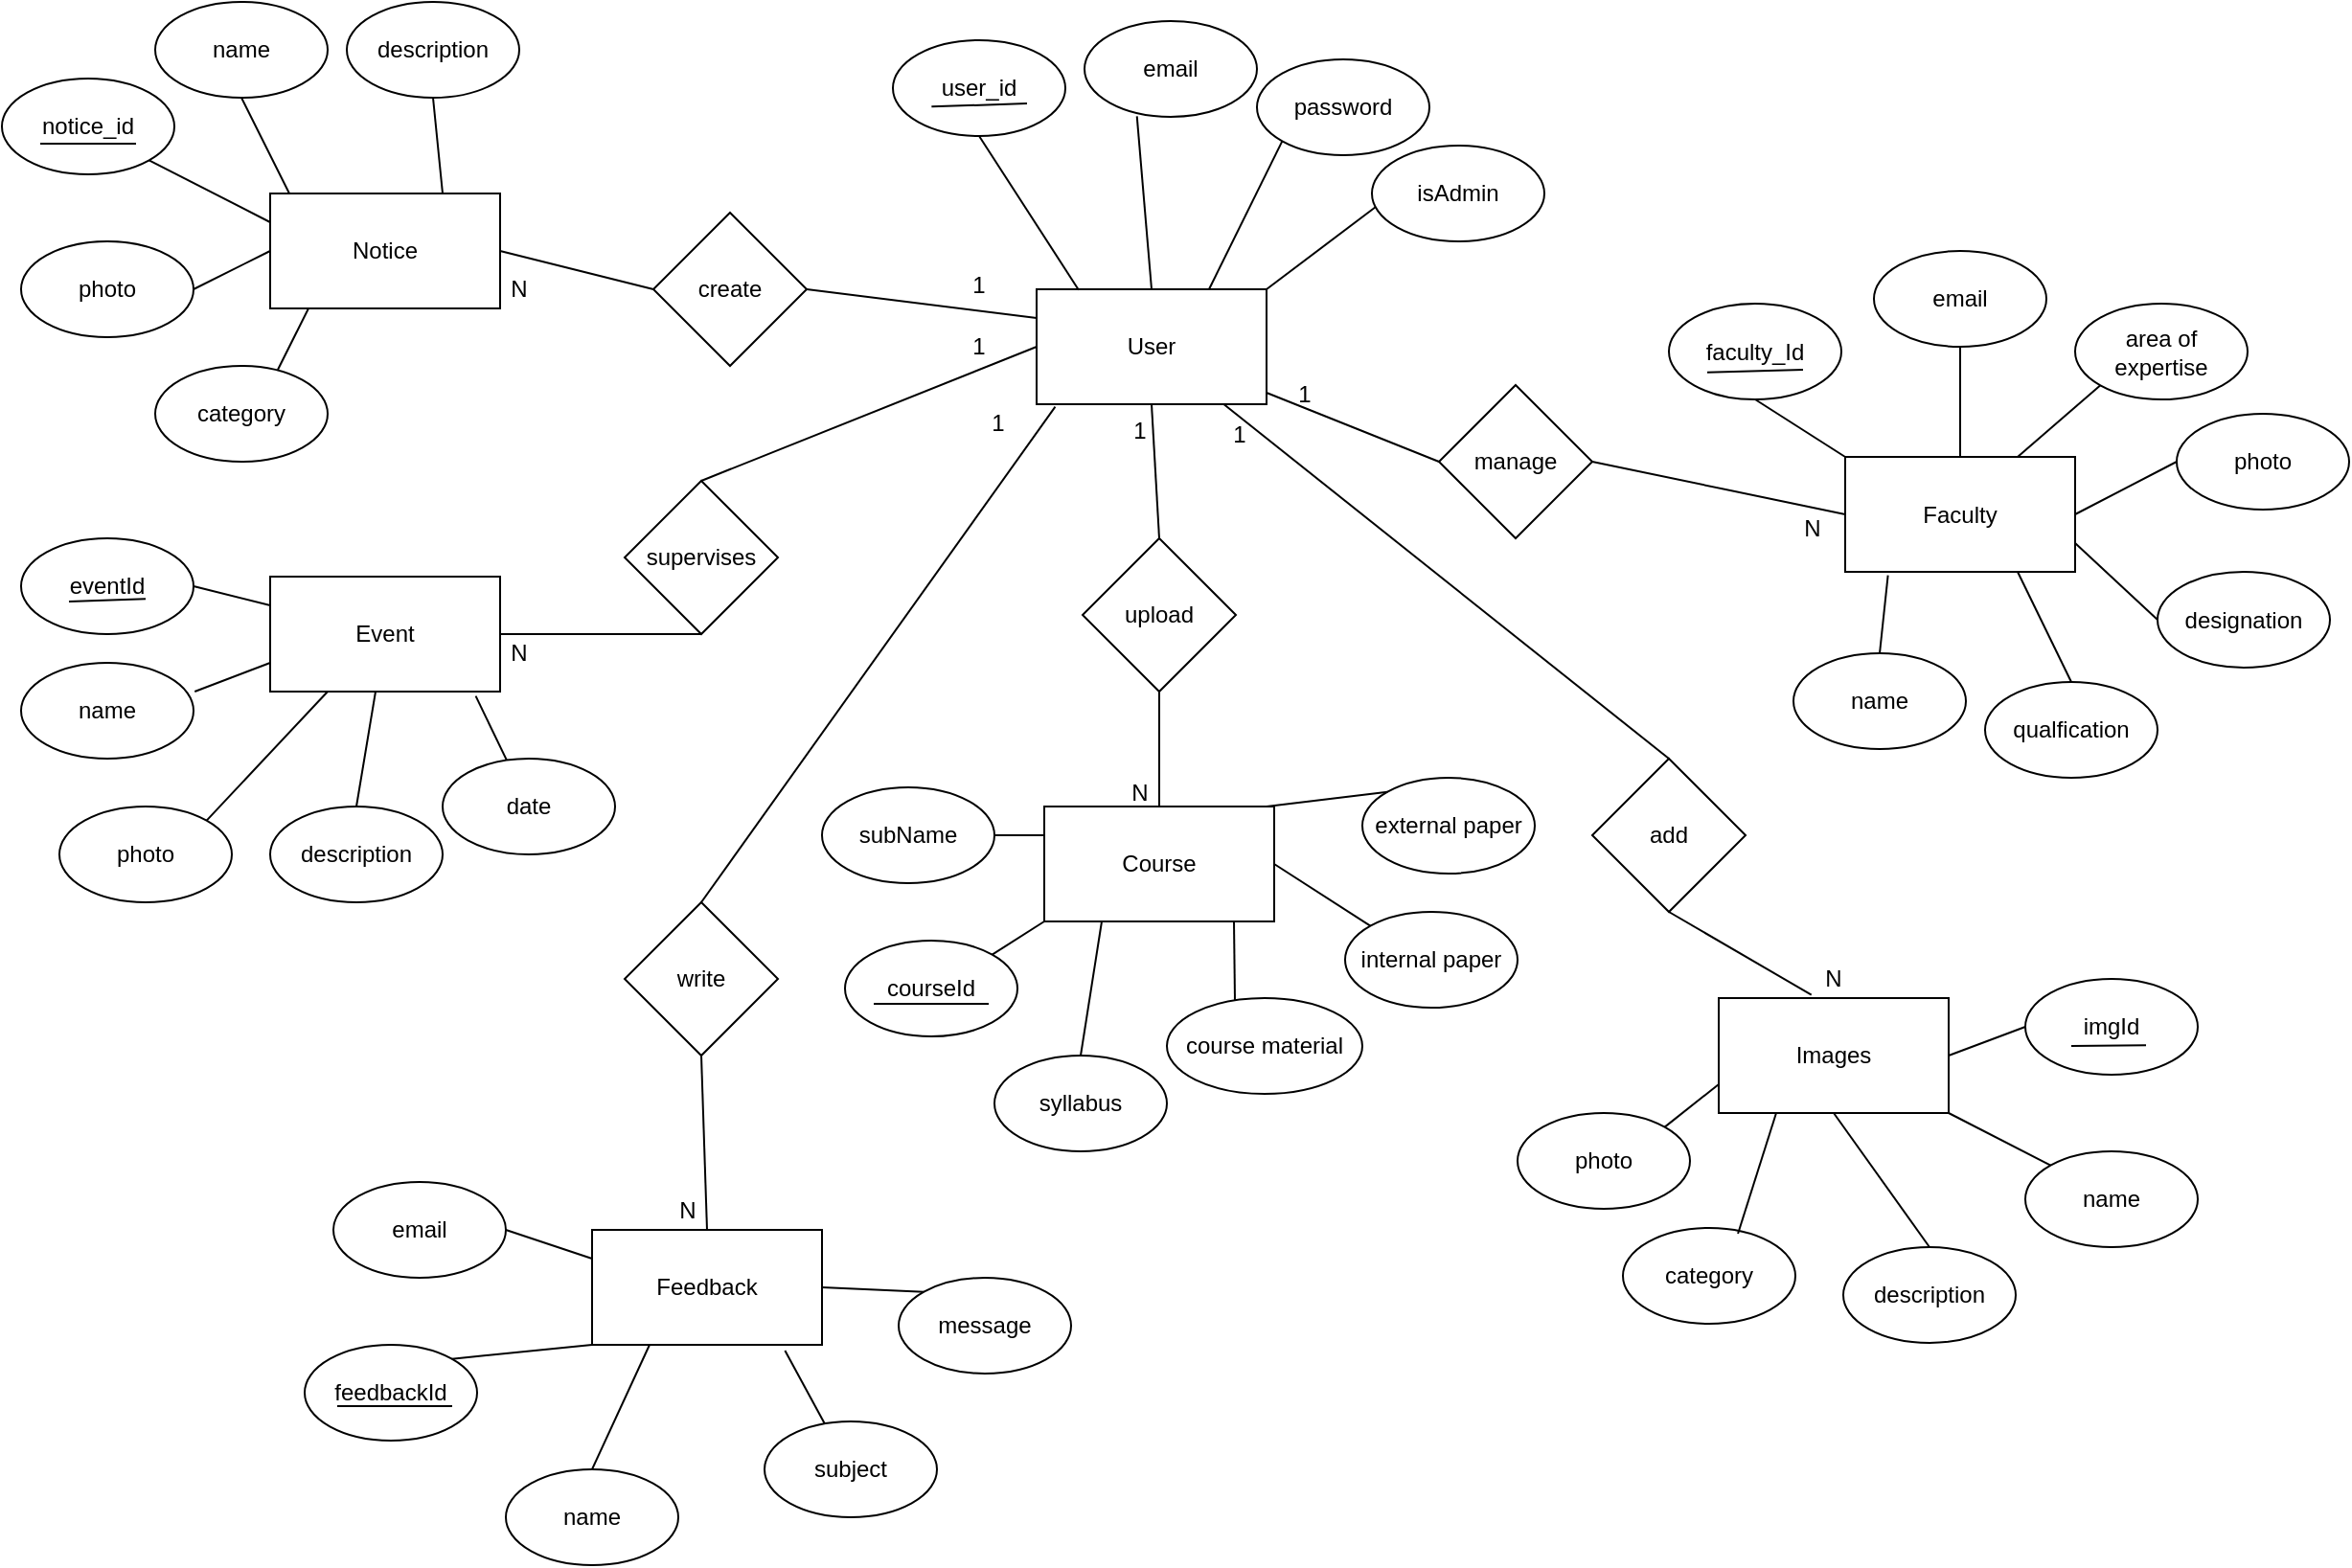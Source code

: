 <mxfile version="24.4.2" type="device">
  <diagram name="Page-1" id="NVXa1v9dK1wyVTaZ7lZI">
    <mxGraphModel dx="1707" dy="1637" grid="1" gridSize="10" guides="1" tooltips="1" connect="1" arrows="1" fold="1" page="1" pageScale="1" pageWidth="827" pageHeight="1169" math="0" shadow="0">
      <root>
        <mxCell id="0" />
        <mxCell id="1" parent="0" />
        <mxCell id="ihEZwxISW9oKeQl_ndre-1" value="Faculty" style="rounded=0;whiteSpace=wrap;html=1;" parent="1" vertex="1">
          <mxGeometry x="732" y="167.5" width="120" height="60" as="geometry" />
        </mxCell>
        <mxCell id="ihEZwxISW9oKeQl_ndre-2" value="manage" style="rhombus;whiteSpace=wrap;html=1;" parent="1" vertex="1">
          <mxGeometry x="520" y="130" width="80" height="80" as="geometry" />
        </mxCell>
        <mxCell id="ihEZwxISW9oKeQl_ndre-3" value="" style="endArrow=none;html=1;rounded=0;exitX=0;exitY=0.5;exitDx=0;exitDy=0;entryX=1;entryY=0.5;entryDx=0;entryDy=0;" parent="1" source="ihEZwxISW9oKeQl_ndre-1" target="ihEZwxISW9oKeQl_ndre-2" edge="1">
          <mxGeometry width="50" height="50" relative="1" as="geometry">
            <mxPoint x="690" y="210" as="sourcePoint" />
            <mxPoint x="480" y="210" as="targetPoint" />
          </mxGeometry>
        </mxCell>
        <mxCell id="ihEZwxISW9oKeQl_ndre-4" value="User" style="rounded=0;whiteSpace=wrap;html=1;" parent="1" vertex="1">
          <mxGeometry x="310" y="80" width="120" height="60" as="geometry" />
        </mxCell>
        <mxCell id="ihEZwxISW9oKeQl_ndre-7" value="" style="endArrow=none;html=1;rounded=0;entryX=0;entryY=0.5;entryDx=0;entryDy=0;" parent="1" source="ihEZwxISW9oKeQl_ndre-4" target="ihEZwxISW9oKeQl_ndre-2" edge="1">
          <mxGeometry width="50" height="50" relative="1" as="geometry">
            <mxPoint x="430" y="260" as="sourcePoint" />
            <mxPoint x="480" y="210" as="targetPoint" />
          </mxGeometry>
        </mxCell>
        <mxCell id="ihEZwxISW9oKeQl_ndre-16" value="Event" style="rounded=0;whiteSpace=wrap;html=1;" parent="1" vertex="1">
          <mxGeometry x="-90" y="230" width="120" height="60" as="geometry" />
        </mxCell>
        <mxCell id="ihEZwxISW9oKeQl_ndre-17" value="supervises" style="rhombus;whiteSpace=wrap;html=1;" parent="1" vertex="1">
          <mxGeometry x="95" y="180" width="80" height="80" as="geometry" />
        </mxCell>
        <mxCell id="ihEZwxISW9oKeQl_ndre-18" value="Feedback" style="rounded=0;whiteSpace=wrap;html=1;" parent="1" vertex="1">
          <mxGeometry x="78" y="571" width="120" height="60" as="geometry" />
        </mxCell>
        <mxCell id="ihEZwxISW9oKeQl_ndre-19" value="write" style="rhombus;whiteSpace=wrap;html=1;" parent="1" vertex="1">
          <mxGeometry x="95" y="400" width="80" height="80" as="geometry" />
        </mxCell>
        <mxCell id="ihEZwxISW9oKeQl_ndre-20" value="" style="endArrow=none;html=1;rounded=0;entryX=0;entryY=0.5;entryDx=0;entryDy=0;exitX=0.5;exitY=0;exitDx=0;exitDy=0;" parent="1" source="ihEZwxISW9oKeQl_ndre-17" target="ihEZwxISW9oKeQl_ndre-4" edge="1">
          <mxGeometry width="50" height="50" relative="1" as="geometry">
            <mxPoint x="350" y="420" as="sourcePoint" />
            <mxPoint x="400" y="370" as="targetPoint" />
          </mxGeometry>
        </mxCell>
        <mxCell id="ihEZwxISW9oKeQl_ndre-21" value="" style="endArrow=none;html=1;rounded=0;entryX=0.5;entryY=1;entryDx=0;entryDy=0;" parent="1" source="ihEZwxISW9oKeQl_ndre-16" target="ihEZwxISW9oKeQl_ndre-17" edge="1">
          <mxGeometry width="50" height="50" relative="1" as="geometry">
            <mxPoint x="350" y="420" as="sourcePoint" />
            <mxPoint x="100" y="230" as="targetPoint" />
          </mxGeometry>
        </mxCell>
        <mxCell id="ihEZwxISW9oKeQl_ndre-22" value="" style="endArrow=none;html=1;rounded=0;entryX=0.081;entryY=1.022;entryDx=0;entryDy=0;entryPerimeter=0;exitX=0.5;exitY=0;exitDx=0;exitDy=0;" parent="1" source="ihEZwxISW9oKeQl_ndre-19" target="ihEZwxISW9oKeQl_ndre-4" edge="1">
          <mxGeometry width="50" height="50" relative="1" as="geometry">
            <mxPoint x="200" y="420" as="sourcePoint" />
            <mxPoint x="400" y="370" as="targetPoint" />
          </mxGeometry>
        </mxCell>
        <mxCell id="ihEZwxISW9oKeQl_ndre-23" value="" style="endArrow=none;html=1;rounded=0;entryX=0.5;entryY=1;entryDx=0;entryDy=0;exitX=0.5;exitY=0;exitDx=0;exitDy=0;entryPerimeter=0;" parent="1" source="ihEZwxISW9oKeQl_ndre-18" target="ihEZwxISW9oKeQl_ndre-19" edge="1">
          <mxGeometry width="50" height="50" relative="1" as="geometry">
            <mxPoint x="298" y="506" as="sourcePoint" />
            <mxPoint x="348" y="456" as="targetPoint" />
          </mxGeometry>
        </mxCell>
        <mxCell id="ihEZwxISW9oKeQl_ndre-27" value="Images" style="rounded=0;whiteSpace=wrap;html=1;" parent="1" vertex="1">
          <mxGeometry x="666" y="450" width="120" height="60" as="geometry" />
        </mxCell>
        <mxCell id="ihEZwxISW9oKeQl_ndre-28" value="add" style="rhombus;whiteSpace=wrap;html=1;" parent="1" vertex="1">
          <mxGeometry x="600" y="325" width="80" height="80" as="geometry" />
        </mxCell>
        <mxCell id="ihEZwxISW9oKeQl_ndre-29" value="" style="endArrow=none;html=1;rounded=0;entryX=0.5;entryY=0;entryDx=0;entryDy=0;" parent="1" source="ihEZwxISW9oKeQl_ndre-4" target="ihEZwxISW9oKeQl_ndre-28" edge="1">
          <mxGeometry width="50" height="50" relative="1" as="geometry">
            <mxPoint x="350" y="280" as="sourcePoint" />
            <mxPoint x="460" y="240" as="targetPoint" />
          </mxGeometry>
        </mxCell>
        <mxCell id="ihEZwxISW9oKeQl_ndre-30" value="" style="endArrow=none;html=1;rounded=0;entryX=0.5;entryY=1;entryDx=0;entryDy=0;exitX=0.403;exitY=-0.028;exitDx=0;exitDy=0;exitPerimeter=0;" parent="1" source="ihEZwxISW9oKeQl_ndre-27" target="ihEZwxISW9oKeQl_ndre-28" edge="1">
          <mxGeometry width="50" height="50" relative="1" as="geometry">
            <mxPoint x="651" y="540" as="sourcePoint" />
            <mxPoint x="561" y="290" as="targetPoint" />
          </mxGeometry>
        </mxCell>
        <mxCell id="ihEZwxISW9oKeQl_ndre-37" value="Notice" style="rounded=0;whiteSpace=wrap;html=1;" parent="1" vertex="1">
          <mxGeometry x="-90" y="30" width="120" height="60" as="geometry" />
        </mxCell>
        <mxCell id="ihEZwxISW9oKeQl_ndre-38" value="create" style="rhombus;whiteSpace=wrap;html=1;" parent="1" vertex="1">
          <mxGeometry x="110" y="40" width="80" height="80" as="geometry" />
        </mxCell>
        <mxCell id="ihEZwxISW9oKeQl_ndre-39" value="" style="endArrow=none;html=1;rounded=0;entryX=1;entryY=0.5;entryDx=0;entryDy=0;exitX=0;exitY=0.5;exitDx=0;exitDy=0;" parent="1" source="ihEZwxISW9oKeQl_ndre-38" target="ihEZwxISW9oKeQl_ndre-37" edge="1">
          <mxGeometry width="50" height="50" relative="1" as="geometry">
            <mxPoint x="350" y="420" as="sourcePoint" />
            <mxPoint x="400" y="370" as="targetPoint" />
          </mxGeometry>
        </mxCell>
        <mxCell id="ihEZwxISW9oKeQl_ndre-40" value="" style="endArrow=none;html=1;rounded=0;entryX=1;entryY=0.5;entryDx=0;entryDy=0;exitX=0;exitY=0.25;exitDx=0;exitDy=0;" parent="1" source="ihEZwxISW9oKeQl_ndre-4" target="ihEZwxISW9oKeQl_ndre-38" edge="1">
          <mxGeometry width="50" height="50" relative="1" as="geometry">
            <mxPoint x="350" y="420" as="sourcePoint" />
            <mxPoint x="400" y="370" as="targetPoint" />
          </mxGeometry>
        </mxCell>
        <mxCell id="ihEZwxISW9oKeQl_ndre-46" value="N" style="text;html=1;strokeColor=none;fillColor=none;align=center;verticalAlign=middle;whiteSpace=wrap;rounded=0;" parent="1" vertex="1">
          <mxGeometry x="716" y="430" width="20" height="20" as="geometry" />
        </mxCell>
        <mxCell id="ihEZwxISW9oKeQl_ndre-47" value="1" style="text;html=1;strokeColor=none;fillColor=none;align=center;verticalAlign=middle;whiteSpace=wrap;rounded=0;" parent="1" vertex="1">
          <mxGeometry x="406" y="146" width="20" height="20" as="geometry" />
        </mxCell>
        <mxCell id="ihEZwxISW9oKeQl_ndre-48" value="name" style="ellipse;whiteSpace=wrap;html=1;" parent="1" vertex="1">
          <mxGeometry x="-150" y="-70" width="90" height="50" as="geometry" />
        </mxCell>
        <mxCell id="ihEZwxISW9oKeQl_ndre-49" value="area of expertise" style="ellipse;whiteSpace=wrap;html=1;" parent="1" vertex="1">
          <mxGeometry x="852" y="87.5" width="90" height="50" as="geometry" />
        </mxCell>
        <mxCell id="ihEZwxISW9oKeQl_ndre-50" value="email" style="ellipse;whiteSpace=wrap;html=1;" parent="1" vertex="1">
          <mxGeometry x="747" y="60" width="90" height="50" as="geometry" />
        </mxCell>
        <mxCell id="ihEZwxISW9oKeQl_ndre-51" value="faculty_Id" style="ellipse;whiteSpace=wrap;html=1;" parent="1" vertex="1">
          <mxGeometry x="640" y="87.5" width="90" height="50" as="geometry" />
        </mxCell>
        <mxCell id="ihEZwxISW9oKeQl_ndre-52" value="description" style="ellipse;whiteSpace=wrap;html=1;" parent="1" vertex="1">
          <mxGeometry x="-50" y="-70" width="90" height="50" as="geometry" />
        </mxCell>
        <mxCell id="ihEZwxISW9oKeQl_ndre-54" value="notice_id" style="ellipse;whiteSpace=wrap;html=1;" parent="1" vertex="1">
          <mxGeometry x="-230" y="-30" width="90" height="50" as="geometry" />
        </mxCell>
        <mxCell id="ihEZwxISW9oKeQl_ndre-56" value="name" style="ellipse;whiteSpace=wrap;html=1;" parent="1" vertex="1">
          <mxGeometry x="-220" y="275" width="90" height="50" as="geometry" />
        </mxCell>
        <mxCell id="ihEZwxISW9oKeQl_ndre-57" value="photo" style="ellipse;whiteSpace=wrap;html=1;" parent="1" vertex="1">
          <mxGeometry x="-200" y="350" width="90" height="50" as="geometry" />
        </mxCell>
        <mxCell id="ihEZwxISW9oKeQl_ndre-65" value="description" style="ellipse;whiteSpace=wrap;html=1;" parent="1" vertex="1">
          <mxGeometry x="731" y="580" width="90" height="50" as="geometry" />
        </mxCell>
        <mxCell id="ihEZwxISW9oKeQl_ndre-66" value="1" style="text;html=1;strokeColor=none;fillColor=none;align=center;verticalAlign=middle;whiteSpace=wrap;rounded=0;" parent="1" vertex="1">
          <mxGeometry x="270" y="67.5" width="20" height="20" as="geometry" />
        </mxCell>
        <mxCell id="ihEZwxISW9oKeQl_ndre-67" value="N" style="text;html=1;strokeColor=none;fillColor=none;align=center;verticalAlign=middle;whiteSpace=wrap;rounded=0;" parent="1" vertex="1">
          <mxGeometry x="30" y="70" width="20" height="20" as="geometry" />
        </mxCell>
        <mxCell id="ihEZwxISW9oKeQl_ndre-68" value="1" style="text;html=1;strokeColor=none;fillColor=none;align=center;verticalAlign=middle;whiteSpace=wrap;rounded=0;" parent="1" vertex="1">
          <mxGeometry x="270" y="100" width="20" height="20" as="geometry" />
        </mxCell>
        <mxCell id="ihEZwxISW9oKeQl_ndre-69" value="N" style="text;html=1;strokeColor=none;fillColor=none;align=center;verticalAlign=middle;whiteSpace=wrap;rounded=0;" parent="1" vertex="1">
          <mxGeometry x="30" y="260" width="20" height="20" as="geometry" />
        </mxCell>
        <mxCell id="ihEZwxISW9oKeQl_ndre-70" value="1" style="text;html=1;strokeColor=none;fillColor=none;align=center;verticalAlign=middle;whiteSpace=wrap;rounded=0;" parent="1" vertex="1">
          <mxGeometry x="280" y="140" width="20" height="20" as="geometry" />
        </mxCell>
        <mxCell id="ihEZwxISW9oKeQl_ndre-73" value="N" style="text;html=1;strokeColor=none;fillColor=none;align=center;verticalAlign=middle;whiteSpace=wrap;rounded=0;" parent="1" vertex="1">
          <mxGeometry x="118" y="551" width="20" height="20" as="geometry" />
        </mxCell>
        <mxCell id="ihEZwxISW9oKeQl_ndre-74" value="1" style="text;html=1;strokeColor=none;fillColor=none;align=center;verticalAlign=middle;whiteSpace=wrap;rounded=0;" parent="1" vertex="1">
          <mxGeometry x="440" y="125" width="20" height="20" as="geometry" />
        </mxCell>
        <mxCell id="ihEZwxISW9oKeQl_ndre-84" value="name" style="ellipse;whiteSpace=wrap;html=1;" parent="1" vertex="1">
          <mxGeometry x="33" y="696" width="90" height="50" as="geometry" />
        </mxCell>
        <mxCell id="ihEZwxISW9oKeQl_ndre-85" value="email" style="ellipse;whiteSpace=wrap;html=1;" parent="1" vertex="1">
          <mxGeometry x="-57" y="546" width="90" height="50" as="geometry" />
        </mxCell>
        <mxCell id="ihEZwxISW9oKeQl_ndre-87" value="eventId" style="ellipse;whiteSpace=wrap;html=1;" parent="1" vertex="1">
          <mxGeometry x="-220" y="210" width="90" height="50" as="geometry" />
        </mxCell>
        <mxCell id="ihEZwxISW9oKeQl_ndre-88" value="" style="endArrow=none;html=1;rounded=0;entryX=0;entryY=0.25;entryDx=0;entryDy=0;exitX=1;exitY=0.5;exitDx=0;exitDy=0;" parent="1" target="ihEZwxISW9oKeQl_ndre-16" edge="1">
          <mxGeometry width="50" height="50" relative="1" as="geometry">
            <mxPoint x="-130" y="235" as="sourcePoint" />
            <mxPoint x="560" y="320" as="targetPoint" />
          </mxGeometry>
        </mxCell>
        <mxCell id="ihEZwxISW9oKeQl_ndre-89" value="" style="endArrow=none;html=1;rounded=0;entryX=0;entryY=0.75;entryDx=0;entryDy=0;exitX=1.007;exitY=0.3;exitDx=0;exitDy=0;exitPerimeter=0;" parent="1" source="ihEZwxISW9oKeQl_ndre-56" target="ihEZwxISW9oKeQl_ndre-16" edge="1">
          <mxGeometry width="50" height="50" relative="1" as="geometry">
            <mxPoint x="-120" y="245" as="sourcePoint" />
            <mxPoint x="-80" y="255" as="targetPoint" />
          </mxGeometry>
        </mxCell>
        <mxCell id="ihEZwxISW9oKeQl_ndre-90" value="" style="endArrow=none;html=1;rounded=0;entryX=0.25;entryY=1;entryDx=0;entryDy=0;exitX=1;exitY=0;exitDx=0;exitDy=0;" parent="1" source="ihEZwxISW9oKeQl_ndre-57" target="ihEZwxISW9oKeQl_ndre-16" edge="1">
          <mxGeometry width="50" height="50" relative="1" as="geometry">
            <mxPoint x="-110" y="255" as="sourcePoint" />
            <mxPoint x="-70" y="265" as="targetPoint" />
          </mxGeometry>
        </mxCell>
        <mxCell id="ihEZwxISW9oKeQl_ndre-92" value="" style="endArrow=none;html=1;rounded=0;entryX=1;entryY=1;entryDx=0;entryDy=0;exitX=0;exitY=0.25;exitDx=0;exitDy=0;" parent="1" source="ihEZwxISW9oKeQl_ndre-37" target="ihEZwxISW9oKeQl_ndre-54" edge="1">
          <mxGeometry width="50" height="50" relative="1" as="geometry">
            <mxPoint x="510" y="120" as="sourcePoint" />
            <mxPoint x="560" y="70" as="targetPoint" />
          </mxGeometry>
        </mxCell>
        <mxCell id="ihEZwxISW9oKeQl_ndre-93" value="" style="endArrow=none;html=1;rounded=0;entryX=0.5;entryY=1;entryDx=0;entryDy=0;" parent="1" target="ihEZwxISW9oKeQl_ndre-48" edge="1">
          <mxGeometry width="50" height="50" relative="1" as="geometry">
            <mxPoint x="-80" y="30" as="sourcePoint" />
            <mxPoint x="-143" y="23" as="targetPoint" />
          </mxGeometry>
        </mxCell>
        <mxCell id="ihEZwxISW9oKeQl_ndre-94" value="" style="endArrow=none;html=1;rounded=0;entryX=0.5;entryY=1;entryDx=0;entryDy=0;exitX=0.75;exitY=0;exitDx=0;exitDy=0;" parent="1" source="ihEZwxISW9oKeQl_ndre-37" target="ihEZwxISW9oKeQl_ndre-52" edge="1">
          <mxGeometry width="50" height="50" relative="1" as="geometry">
            <mxPoint x="-70" y="65" as="sourcePoint" />
            <mxPoint x="-133" y="33" as="targetPoint" />
          </mxGeometry>
        </mxCell>
        <mxCell id="ihEZwxISW9oKeQl_ndre-95" value="name" style="ellipse;whiteSpace=wrap;html=1;" parent="1" vertex="1">
          <mxGeometry x="826" y="530" width="90" height="50" as="geometry" />
        </mxCell>
        <mxCell id="ihEZwxISW9oKeQl_ndre-96" value="imgId" style="ellipse;whiteSpace=wrap;html=1;" parent="1" vertex="1">
          <mxGeometry x="826" y="440" width="90" height="50" as="geometry" />
        </mxCell>
        <mxCell id="ihEZwxISW9oKeQl_ndre-97" value="" style="endArrow=none;html=1;rounded=0;entryX=0.5;entryY=1;entryDx=0;entryDy=0;exitX=0.183;exitY=0.006;exitDx=0;exitDy=0;exitPerimeter=0;" parent="1" source="ihEZwxISW9oKeQl_ndre-4" target="ihEZwxISW9oKeQl_ndre-59" edge="1">
          <mxGeometry width="50" height="50" relative="1" as="geometry">
            <mxPoint x="10" y="40" as="sourcePoint" />
            <mxPoint x="21" y="-8" as="targetPoint" />
          </mxGeometry>
        </mxCell>
        <mxCell id="ihEZwxISW9oKeQl_ndre-98" value="" style="endArrow=none;html=1;rounded=0;entryX=0.5;entryY=1;entryDx=0;entryDy=0;exitX=0;exitY=0;exitDx=0;exitDy=0;" parent="1" source="ihEZwxISW9oKeQl_ndre-1" target="ihEZwxISW9oKeQl_ndre-51" edge="1">
          <mxGeometry width="50" height="50" relative="1" as="geometry">
            <mxPoint x="380" y="269.5" as="sourcePoint" />
            <mxPoint x="345" y="207.5" as="targetPoint" />
          </mxGeometry>
        </mxCell>
        <mxCell id="ihEZwxISW9oKeQl_ndre-100" value="" style="endArrow=none;html=1;rounded=0;entryX=0.5;entryY=1;entryDx=0;entryDy=0;" parent="1" source="ihEZwxISW9oKeQl_ndre-1" target="ihEZwxISW9oKeQl_ndre-50" edge="1">
          <mxGeometry width="50" height="50" relative="1" as="geometry">
            <mxPoint x="640" y="47.5" as="sourcePoint" />
            <mxPoint x="775" y="97.5" as="targetPoint" />
          </mxGeometry>
        </mxCell>
        <mxCell id="ihEZwxISW9oKeQl_ndre-101" value="" style="endArrow=none;html=1;rounded=0;entryX=0;entryY=1;entryDx=0;entryDy=0;exitX=0.75;exitY=0;exitDx=0;exitDy=0;" parent="1" source="ihEZwxISW9oKeQl_ndre-1" target="ihEZwxISW9oKeQl_ndre-49" edge="1">
          <mxGeometry width="50" height="50" relative="1" as="geometry">
            <mxPoint x="695" y="47.5" as="sourcePoint" />
            <mxPoint x="688" y="0.5" as="targetPoint" />
          </mxGeometry>
        </mxCell>
        <mxCell id="ihEZwxISW9oKeQl_ndre-103" value="" style="endArrow=none;html=1;rounded=0;entryX=0.5;entryY=0;entryDx=0;entryDy=0;exitX=0.5;exitY=1;exitDx=0;exitDy=0;" parent="1" source="ihEZwxISW9oKeQl_ndre-27" target="ihEZwxISW9oKeQl_ndre-65" edge="1">
          <mxGeometry width="50" height="50" relative="1" as="geometry">
            <mxPoint x="741" y="520" as="sourcePoint" />
            <mxPoint x="716" y="610" as="targetPoint" />
          </mxGeometry>
        </mxCell>
        <mxCell id="ihEZwxISW9oKeQl_ndre-104" value="" style="endArrow=none;html=1;rounded=0;entryX=0;entryY=0;entryDx=0;entryDy=0;exitX=1;exitY=1;exitDx=0;exitDy=0;" parent="1" source="ihEZwxISW9oKeQl_ndre-27" target="ihEZwxISW9oKeQl_ndre-95" edge="1">
          <mxGeometry width="50" height="50" relative="1" as="geometry">
            <mxPoint x="766" y="520" as="sourcePoint" />
            <mxPoint x="770" y="483" as="targetPoint" />
          </mxGeometry>
        </mxCell>
        <mxCell id="ihEZwxISW9oKeQl_ndre-105" value="" style="endArrow=none;html=1;rounded=0;entryX=0;entryY=0.5;entryDx=0;entryDy=0;exitX=1;exitY=0.5;exitDx=0;exitDy=0;" parent="1" source="ihEZwxISW9oKeQl_ndre-27" target="ihEZwxISW9oKeQl_ndre-96" edge="1">
          <mxGeometry width="50" height="50" relative="1" as="geometry">
            <mxPoint x="796" y="520" as="sourcePoint" />
            <mxPoint x="844" y="508" as="targetPoint" />
          </mxGeometry>
        </mxCell>
        <mxCell id="ihEZwxISW9oKeQl_ndre-106" value="" style="endArrow=none;html=1;rounded=0;exitX=0.5;exitY=0;exitDx=0;exitDy=0;entryX=0.25;entryY=1;entryDx=0;entryDy=0;" parent="1" source="ihEZwxISW9oKeQl_ndre-84" target="ihEZwxISW9oKeQl_ndre-18" edge="1">
          <mxGeometry width="50" height="50" relative="1" as="geometry">
            <mxPoint x="658" y="606" as="sourcePoint" />
            <mxPoint x="98" y="626" as="targetPoint" />
          </mxGeometry>
        </mxCell>
        <mxCell id="ihEZwxISW9oKeQl_ndre-107" value="" style="endArrow=none;html=1;rounded=0;entryX=0;entryY=0.25;entryDx=0;entryDy=0;exitX=1;exitY=0.5;exitDx=0;exitDy=0;" parent="1" source="ihEZwxISW9oKeQl_ndre-85" target="ihEZwxISW9oKeQl_ndre-18" edge="1">
          <mxGeometry width="50" height="50" relative="1" as="geometry">
            <mxPoint x="-12" y="771" as="sourcePoint" />
            <mxPoint x="68" y="811" as="targetPoint" />
          </mxGeometry>
        </mxCell>
        <mxCell id="ihEZwxISW9oKeQl_ndre-114" value="feedbackId" style="ellipse;whiteSpace=wrap;html=1;" parent="1" vertex="1">
          <mxGeometry x="-72" y="631" width="90" height="50" as="geometry" />
        </mxCell>
        <mxCell id="ihEZwxISW9oKeQl_ndre-115" value="" style="endArrow=none;html=1;rounded=0;entryX=0;entryY=1;entryDx=0;entryDy=0;exitX=1;exitY=0;exitDx=0;exitDy=0;" parent="1" source="ihEZwxISW9oKeQl_ndre-114" target="ihEZwxISW9oKeQl_ndre-18" edge="1">
          <mxGeometry width="50" height="50" relative="1" as="geometry">
            <mxPoint x="-22" y="856" as="sourcePoint" />
            <mxPoint x="68" y="841" as="targetPoint" />
          </mxGeometry>
        </mxCell>
        <mxCell id="ihEZwxISW9oKeQl_ndre-116" value="" style="endArrow=none;html=1;rounded=0;" parent="1" edge="1">
          <mxGeometry width="50" height="50" relative="1" as="geometry">
            <mxPoint x="-55" y="663" as="sourcePoint" />
            <mxPoint x="5" y="663" as="targetPoint" />
          </mxGeometry>
        </mxCell>
        <mxCell id="ihEZwxISW9oKeQl_ndre-117" value="" style="endArrow=none;html=1;rounded=0;" parent="1" edge="1">
          <mxGeometry width="50" height="50" relative="1" as="geometry">
            <mxPoint x="-195" y="243.0" as="sourcePoint" />
            <mxPoint x="-155" y="241.67" as="targetPoint" />
          </mxGeometry>
        </mxCell>
        <mxCell id="ihEZwxISW9oKeQl_ndre-118" value="" style="endArrow=none;html=1;rounded=0;" parent="1" edge="1">
          <mxGeometry width="50" height="50" relative="1" as="geometry">
            <mxPoint x="-210" y="4" as="sourcePoint" />
            <mxPoint x="-160" y="4" as="targetPoint" />
          </mxGeometry>
        </mxCell>
        <mxCell id="ihEZwxISW9oKeQl_ndre-119" value="" style="endArrow=none;html=1;rounded=0;" parent="1" edge="1">
          <mxGeometry width="50" height="50" relative="1" as="geometry">
            <mxPoint x="660" y="123.33" as="sourcePoint" />
            <mxPoint x="710" y="122" as="targetPoint" />
          </mxGeometry>
        </mxCell>
        <mxCell id="ihEZwxISW9oKeQl_ndre-120" value="" style="endArrow=none;html=1;rounded=0;" parent="1" edge="1">
          <mxGeometry width="50" height="50" relative="1" as="geometry">
            <mxPoint x="850" y="475" as="sourcePoint" />
            <mxPoint x="889" y="474.67" as="targetPoint" />
          </mxGeometry>
        </mxCell>
        <mxCell id="B3sH4bLmJmFgYO-YijyI-1" value="" style="endArrow=none;html=1;rounded=0;" parent="1" source="ihEZwxISW9oKeQl_ndre-59" edge="1">
          <mxGeometry width="50" height="50" relative="1" as="geometry">
            <mxPoint x="260" y="-15.67" as="sourcePoint" />
            <mxPoint x="310" y="-17.0" as="targetPoint" />
          </mxGeometry>
        </mxCell>
        <mxCell id="qPAzCiUHYxzAPgRPFxZE-1" value="photo" style="ellipse;whiteSpace=wrap;html=1;" parent="1" vertex="1">
          <mxGeometry x="-220" y="55" width="90" height="50" as="geometry" />
        </mxCell>
        <mxCell id="qPAzCiUHYxzAPgRPFxZE-2" value="category" style="ellipse;whiteSpace=wrap;html=1;" parent="1" vertex="1">
          <mxGeometry x="-150" y="120" width="90" height="50" as="geometry" />
        </mxCell>
        <mxCell id="qPAzCiUHYxzAPgRPFxZE-3" value="description" style="ellipse;whiteSpace=wrap;html=1;" parent="1" vertex="1">
          <mxGeometry x="-90" y="350" width="90" height="50" as="geometry" />
        </mxCell>
        <mxCell id="qPAzCiUHYxzAPgRPFxZE-4" value="date" style="ellipse;whiteSpace=wrap;html=1;" parent="1" vertex="1">
          <mxGeometry y="325" width="90" height="50" as="geometry" />
        </mxCell>
        <mxCell id="qPAzCiUHYxzAPgRPFxZE-5" value="subject" style="ellipse;whiteSpace=wrap;html=1;" parent="1" vertex="1">
          <mxGeometry x="168" y="671" width="90" height="50" as="geometry" />
        </mxCell>
        <mxCell id="qPAzCiUHYxzAPgRPFxZE-6" value="message" style="ellipse;whiteSpace=wrap;html=1;" parent="1" vertex="1">
          <mxGeometry x="238" y="596" width="90" height="50" as="geometry" />
        </mxCell>
        <mxCell id="qPAzCiUHYxzAPgRPFxZE-9" value="category" style="ellipse;whiteSpace=wrap;html=1;" parent="1" vertex="1">
          <mxGeometry x="616" y="570" width="90" height="50" as="geometry" />
        </mxCell>
        <mxCell id="qPAzCiUHYxzAPgRPFxZE-11" value="photo" style="ellipse;whiteSpace=wrap;html=1;" parent="1" vertex="1">
          <mxGeometry x="561" y="510" width="90" height="50" as="geometry" />
        </mxCell>
        <mxCell id="qPAzCiUHYxzAPgRPFxZE-12" value="name" style="ellipse;whiteSpace=wrap;html=1;" parent="1" vertex="1">
          <mxGeometry x="705" y="270" width="90" height="50" as="geometry" />
        </mxCell>
        <mxCell id="qPAzCiUHYxzAPgRPFxZE-13" value="photo" style="ellipse;whiteSpace=wrap;html=1;" parent="1" vertex="1">
          <mxGeometry x="905" y="145" width="90" height="50" as="geometry" />
        </mxCell>
        <mxCell id="qPAzCiUHYxzAPgRPFxZE-14" value="email" style="ellipse;whiteSpace=wrap;html=1;" parent="1" vertex="1">
          <mxGeometry x="335" y="-60" width="90" height="50" as="geometry" />
        </mxCell>
        <mxCell id="qPAzCiUHYxzAPgRPFxZE-15" value="password" style="ellipse;whiteSpace=wrap;html=1;" parent="1" vertex="1">
          <mxGeometry x="425" y="-40" width="90" height="50" as="geometry" />
        </mxCell>
        <mxCell id="qPAzCiUHYxzAPgRPFxZE-16" value="designation" style="ellipse;whiteSpace=wrap;html=1;" parent="1" vertex="1">
          <mxGeometry x="895" y="227.5" width="90" height="50" as="geometry" />
        </mxCell>
        <mxCell id="qPAzCiUHYxzAPgRPFxZE-17" value="qualfication" style="ellipse;whiteSpace=wrap;html=1;" parent="1" vertex="1">
          <mxGeometry x="805" y="285" width="90" height="50" as="geometry" />
        </mxCell>
        <mxCell id="qPAzCiUHYxzAPgRPFxZE-19" value="N" style="text;html=1;strokeColor=none;fillColor=none;align=center;verticalAlign=middle;whiteSpace=wrap;rounded=0;" parent="1" vertex="1">
          <mxGeometry x="705" y="195" width="20" height="20" as="geometry" />
        </mxCell>
        <mxCell id="A9LlTcUaualxICJqzIdU-1" value="" style="endArrow=none;html=1;rounded=0;entryX=1;entryY=0.5;entryDx=0;entryDy=0;exitX=0;exitY=0.5;exitDx=0;exitDy=0;" parent="1" source="ihEZwxISW9oKeQl_ndre-37" target="qPAzCiUHYxzAPgRPFxZE-1" edge="1">
          <mxGeometry width="50" height="50" relative="1" as="geometry">
            <mxPoint x="-70" y="40" as="sourcePoint" />
            <mxPoint x="-95" y="-10" as="targetPoint" />
          </mxGeometry>
        </mxCell>
        <mxCell id="A9LlTcUaualxICJqzIdU-2" value="" style="endArrow=none;html=1;rounded=0;entryX=0.711;entryY=0.04;entryDx=0;entryDy=0;entryPerimeter=0;" parent="1" target="qPAzCiUHYxzAPgRPFxZE-2" edge="1">
          <mxGeometry width="50" height="50" relative="1" as="geometry">
            <mxPoint x="-70" y="90" as="sourcePoint" />
            <mxPoint x="-85" as="targetPoint" />
          </mxGeometry>
        </mxCell>
        <mxCell id="A9LlTcUaualxICJqzIdU-3" value="" style="endArrow=none;html=1;rounded=0;entryX=0.5;entryY=0;entryDx=0;entryDy=0;" parent="1" source="ihEZwxISW9oKeQl_ndre-16" target="qPAzCiUHYxzAPgRPFxZE-3" edge="1">
          <mxGeometry width="50" height="50" relative="1" as="geometry">
            <mxPoint x="-45" y="298" as="sourcePoint" />
            <mxPoint x="-75" y="10" as="targetPoint" />
          </mxGeometry>
        </mxCell>
        <mxCell id="A9LlTcUaualxICJqzIdU-4" value="" style="endArrow=none;html=1;rounded=0;exitX=0.894;exitY=1.039;exitDx=0;exitDy=0;exitPerimeter=0;" parent="1" source="ihEZwxISW9oKeQl_ndre-16" target="qPAzCiUHYxzAPgRPFxZE-4" edge="1">
          <mxGeometry width="50" height="50" relative="1" as="geometry">
            <mxPoint x="-35" y="308" as="sourcePoint" />
            <mxPoint x="-35" y="360" as="targetPoint" />
          </mxGeometry>
        </mxCell>
        <mxCell id="A9LlTcUaualxICJqzIdU-5" value="" style="endArrow=none;html=1;rounded=0;entryX=0.839;entryY=1.05;entryDx=0;entryDy=0;exitX=0.348;exitY=0.02;exitDx=0;exitDy=0;entryPerimeter=0;exitPerimeter=0;" parent="1" source="qPAzCiUHYxzAPgRPFxZE-5" target="ihEZwxISW9oKeQl_ndre-18" edge="1">
          <mxGeometry width="50" height="50" relative="1" as="geometry">
            <mxPoint x="73" y="906" as="sourcePoint" />
            <mxPoint x="81" y="862" as="targetPoint" />
          </mxGeometry>
        </mxCell>
        <mxCell id="A9LlTcUaualxICJqzIdU-6" value="" style="endArrow=none;html=1;rounded=0;entryX=1;entryY=0.5;entryDx=0;entryDy=0;exitX=0;exitY=0;exitDx=0;exitDy=0;" parent="1" source="qPAzCiUHYxzAPgRPFxZE-6" target="ihEZwxISW9oKeQl_ndre-18" edge="1">
          <mxGeometry width="50" height="50" relative="1" as="geometry">
            <mxPoint x="219" y="907" as="sourcePoint" />
            <mxPoint x="169" y="859" as="targetPoint" />
          </mxGeometry>
        </mxCell>
        <mxCell id="A9LlTcUaualxICJqzIdU-10" value="" style="endArrow=none;html=1;rounded=0;entryX=0.667;entryY=0.06;entryDx=0;entryDy=0;exitX=0.25;exitY=1;exitDx=0;exitDy=0;entryPerimeter=0;" parent="1" source="ihEZwxISW9oKeQl_ndre-27" target="qPAzCiUHYxzAPgRPFxZE-9" edge="1">
          <mxGeometry width="50" height="50" relative="1" as="geometry">
            <mxPoint x="759" y="524" as="sourcePoint" />
            <mxPoint x="786" y="590" as="targetPoint" />
          </mxGeometry>
        </mxCell>
        <mxCell id="A9LlTcUaualxICJqzIdU-11" value="" style="endArrow=none;html=1;rounded=0;entryX=1;entryY=0;entryDx=0;entryDy=0;exitX=0;exitY=0.75;exitDx=0;exitDy=0;" parent="1" source="ihEZwxISW9oKeQl_ndre-27" target="qPAzCiUHYxzAPgRPFxZE-11" edge="1">
          <mxGeometry width="50" height="50" relative="1" as="geometry">
            <mxPoint x="716" y="520" as="sourcePoint" />
            <mxPoint x="686" y="583" as="targetPoint" />
          </mxGeometry>
        </mxCell>
        <mxCell id="A9LlTcUaualxICJqzIdU-17" value="" style="endArrow=none;html=1;rounded=0;entryX=0;entryY=0.5;entryDx=0;entryDy=0;exitX=1;exitY=0.5;exitDx=0;exitDy=0;" parent="1" source="ihEZwxISW9oKeQl_ndre-1" target="qPAzCiUHYxzAPgRPFxZE-13" edge="1">
          <mxGeometry width="50" height="50" relative="1" as="geometry">
            <mxPoint x="802" y="178" as="sourcePoint" />
            <mxPoint x="802" y="120" as="targetPoint" />
          </mxGeometry>
        </mxCell>
        <mxCell id="A9LlTcUaualxICJqzIdU-18" value="" style="endArrow=none;html=1;rounded=0;entryX=0;entryY=0.5;entryDx=0;entryDy=0;exitX=1;exitY=0.75;exitDx=0;exitDy=0;" parent="1" source="ihEZwxISW9oKeQl_ndre-1" target="qPAzCiUHYxzAPgRPFxZE-16" edge="1">
          <mxGeometry width="50" height="50" relative="1" as="geometry">
            <mxPoint x="862" y="208" as="sourcePoint" />
            <mxPoint x="915" y="180" as="targetPoint" />
          </mxGeometry>
        </mxCell>
        <mxCell id="A9LlTcUaualxICJqzIdU-19" value="" style="endArrow=none;html=1;rounded=0;entryX=0.5;entryY=0;entryDx=0;entryDy=0;exitX=0.75;exitY=1;exitDx=0;exitDy=0;" parent="1" source="ihEZwxISW9oKeQl_ndre-1" target="qPAzCiUHYxzAPgRPFxZE-17" edge="1">
          <mxGeometry width="50" height="50" relative="1" as="geometry">
            <mxPoint x="862" y="223" as="sourcePoint" />
            <mxPoint x="905" y="263" as="targetPoint" />
          </mxGeometry>
        </mxCell>
        <mxCell id="A9LlTcUaualxICJqzIdU-20" value="" style="endArrow=none;html=1;rounded=0;entryX=0.5;entryY=0;entryDx=0;entryDy=0;exitX=0.186;exitY=1.031;exitDx=0;exitDy=0;exitPerimeter=0;" parent="1" source="ihEZwxISW9oKeQl_ndre-1" target="qPAzCiUHYxzAPgRPFxZE-12" edge="1">
          <mxGeometry width="50" height="50" relative="1" as="geometry">
            <mxPoint x="872" y="233" as="sourcePoint" />
            <mxPoint x="915" y="273" as="targetPoint" />
          </mxGeometry>
        </mxCell>
        <mxCell id="A9LlTcUaualxICJqzIdU-21" value="" style="endArrow=none;html=1;rounded=0;entryX=0.304;entryY=0.993;entryDx=0;entryDy=0;exitX=0.5;exitY=0;exitDx=0;exitDy=0;entryPerimeter=0;" parent="1" source="ihEZwxISW9oKeQl_ndre-4" target="qPAzCiUHYxzAPgRPFxZE-14" edge="1">
          <mxGeometry width="50" height="50" relative="1" as="geometry">
            <mxPoint x="342" y="90" as="sourcePoint" />
            <mxPoint x="285" y="10" as="targetPoint" />
          </mxGeometry>
        </mxCell>
        <mxCell id="A9LlTcUaualxICJqzIdU-22" value="" style="endArrow=none;html=1;rounded=0;entryX=0;entryY=1;entryDx=0;entryDy=0;exitX=0.75;exitY=0;exitDx=0;exitDy=0;" parent="1" source="ihEZwxISW9oKeQl_ndre-4" target="qPAzCiUHYxzAPgRPFxZE-15" edge="1">
          <mxGeometry width="50" height="50" relative="1" as="geometry">
            <mxPoint x="380" y="90" as="sourcePoint" />
            <mxPoint x="387" as="targetPoint" />
          </mxGeometry>
        </mxCell>
        <mxCell id="jneWp8-2OG6zo0R_oMlV-1" value="isAdmin" style="ellipse;whiteSpace=wrap;html=1;" parent="1" vertex="1">
          <mxGeometry x="485" y="5" width="90" height="50" as="geometry" />
        </mxCell>
        <mxCell id="jneWp8-2OG6zo0R_oMlV-2" value="" style="endArrow=none;html=1;rounded=0;entryX=0.022;entryY=0.64;entryDx=0;entryDy=0;exitX=1;exitY=0;exitDx=0;exitDy=0;entryPerimeter=0;" parent="1" source="ihEZwxISW9oKeQl_ndre-4" target="jneWp8-2OG6zo0R_oMlV-1" edge="1">
          <mxGeometry width="50" height="50" relative="1" as="geometry">
            <mxPoint x="410" y="90" as="sourcePoint" />
            <mxPoint x="473" y="23" as="targetPoint" />
          </mxGeometry>
        </mxCell>
        <mxCell id="jneWp8-2OG6zo0R_oMlV-3" value="" style="endArrow=none;html=1;rounded=0;" parent="1" target="ihEZwxISW9oKeQl_ndre-59" edge="1">
          <mxGeometry width="50" height="50" relative="1" as="geometry">
            <mxPoint x="260" y="-15.67" as="sourcePoint" />
            <mxPoint x="310" y="-17.0" as="targetPoint" />
          </mxGeometry>
        </mxCell>
        <mxCell id="ihEZwxISW9oKeQl_ndre-59" value="user_id" style="ellipse;whiteSpace=wrap;html=1;" parent="1" vertex="1">
          <mxGeometry x="235" y="-50" width="90" height="50" as="geometry" />
        </mxCell>
        <mxCell id="csv6okAaDuMCQGr2h_wE-1" value="" style="endArrow=none;html=1;rounded=0;exitX=0;exitY=1;exitDx=0;exitDy=0;" parent="1" edge="1">
          <mxGeometry width="50" height="50" relative="1" as="geometry">
            <mxPoint x="255.18" y="-15.322" as="sourcePoint" />
            <mxPoint x="305" y="-17" as="targetPoint" />
          </mxGeometry>
        </mxCell>
        <mxCell id="csv6okAaDuMCQGr2h_wE-3" value="upload" style="rhombus;whiteSpace=wrap;html=1;" parent="1" vertex="1">
          <mxGeometry x="334" y="210" width="80" height="80" as="geometry" />
        </mxCell>
        <mxCell id="csv6okAaDuMCQGr2h_wE-4" value="" style="endArrow=none;html=1;rounded=0;entryX=0.5;entryY=1;entryDx=0;entryDy=0;exitX=0.5;exitY=0;exitDx=0;exitDy=0;" parent="1" source="csv6okAaDuMCQGr2h_wE-3" target="ihEZwxISW9oKeQl_ndre-4" edge="1">
          <mxGeometry width="50" height="50" relative="1" as="geometry">
            <mxPoint x="370" y="250" as="sourcePoint" />
            <mxPoint x="410" y="390" as="targetPoint" />
          </mxGeometry>
        </mxCell>
        <mxCell id="csv6okAaDuMCQGr2h_wE-5" value="1" style="text;html=1;strokeColor=none;fillColor=none;align=center;verticalAlign=middle;whiteSpace=wrap;rounded=0;" parent="1" vertex="1">
          <mxGeometry x="354" y="144" width="20" height="20" as="geometry" />
        </mxCell>
        <mxCell id="csv6okAaDuMCQGr2h_wE-20" value="Course" style="rounded=0;whiteSpace=wrap;html=1;" parent="1" vertex="1">
          <mxGeometry x="314" y="350" width="120" height="60" as="geometry" />
        </mxCell>
        <mxCell id="csv6okAaDuMCQGr2h_wE-21" value="" style="endArrow=none;html=1;rounded=0;entryX=0.5;entryY=1;entryDx=0;entryDy=0;exitX=0.5;exitY=0;exitDx=0;exitDy=0;" parent="1" source="csv6okAaDuMCQGr2h_wE-20" target="csv6okAaDuMCQGr2h_wE-3" edge="1">
          <mxGeometry width="50" height="50" relative="1" as="geometry">
            <mxPoint x="540" y="390" as="sourcePoint" />
            <mxPoint x="390" y="340" as="targetPoint" />
          </mxGeometry>
        </mxCell>
        <mxCell id="csv6okAaDuMCQGr2h_wE-22" value="N" style="text;html=1;strokeColor=none;fillColor=none;align=center;verticalAlign=middle;whiteSpace=wrap;rounded=0;" parent="1" vertex="1">
          <mxGeometry x="354" y="333" width="20" height="20" as="geometry" />
        </mxCell>
        <mxCell id="csv6okAaDuMCQGr2h_wE-23" value="subName" style="ellipse;whiteSpace=wrap;html=1;" parent="1" vertex="1">
          <mxGeometry x="198" y="340" width="90" height="50" as="geometry" />
        </mxCell>
        <mxCell id="csv6okAaDuMCQGr2h_wE-24" value="" style="endArrow=none;html=1;rounded=0;entryX=0.25;entryY=1;entryDx=0;entryDy=0;exitX=0.5;exitY=0;exitDx=0;exitDy=0;" parent="1" source="csv6okAaDuMCQGr2h_wE-34" target="csv6okAaDuMCQGr2h_wE-20" edge="1">
          <mxGeometry width="50" height="50" relative="1" as="geometry">
            <mxPoint x="340" y="490" as="sourcePoint" />
            <mxPoint x="340" y="510" as="targetPoint" />
          </mxGeometry>
        </mxCell>
        <mxCell id="csv6okAaDuMCQGr2h_wE-25" value="" style="endArrow=none;html=1;rounded=0;entryX=0;entryY=0.25;entryDx=0;entryDy=0;exitX=1;exitY=0.5;exitDx=0;exitDy=0;" parent="1" source="csv6okAaDuMCQGr2h_wE-23" target="csv6okAaDuMCQGr2h_wE-20" edge="1">
          <mxGeometry width="50" height="50" relative="1" as="geometry">
            <mxPoint x="230" y="655" as="sourcePoint" />
            <mxPoint x="310" y="695" as="targetPoint" />
          </mxGeometry>
        </mxCell>
        <mxCell id="csv6okAaDuMCQGr2h_wE-26" value="courseId" style="ellipse;whiteSpace=wrap;html=1;" parent="1" vertex="1">
          <mxGeometry x="210" y="420" width="90" height="50" as="geometry" />
        </mxCell>
        <mxCell id="csv6okAaDuMCQGr2h_wE-27" value="" style="endArrow=none;html=1;rounded=0;entryX=0;entryY=1;entryDx=0;entryDy=0;exitX=1;exitY=0;exitDx=0;exitDy=0;" parent="1" source="csv6okAaDuMCQGr2h_wE-26" target="csv6okAaDuMCQGr2h_wE-20" edge="1">
          <mxGeometry width="50" height="50" relative="1" as="geometry">
            <mxPoint x="220" y="740" as="sourcePoint" />
            <mxPoint x="310" y="725" as="targetPoint" />
          </mxGeometry>
        </mxCell>
        <mxCell id="csv6okAaDuMCQGr2h_wE-28" value="" style="endArrow=none;html=1;rounded=0;" parent="1" edge="1">
          <mxGeometry width="50" height="50" relative="1" as="geometry">
            <mxPoint x="225" y="453" as="sourcePoint" />
            <mxPoint x="285" y="453" as="targetPoint" />
          </mxGeometry>
        </mxCell>
        <mxCell id="csv6okAaDuMCQGr2h_wE-29" value="course material" style="ellipse;whiteSpace=wrap;html=1;" parent="1" vertex="1">
          <mxGeometry x="378" y="450" width="102" height="50" as="geometry" />
        </mxCell>
        <mxCell id="csv6okAaDuMCQGr2h_wE-30" value="internal paper" style="ellipse;whiteSpace=wrap;html=1;" parent="1" vertex="1">
          <mxGeometry x="471" y="405" width="90" height="50" as="geometry" />
        </mxCell>
        <mxCell id="csv6okAaDuMCQGr2h_wE-31" value="" style="endArrow=none;html=1;rounded=0;exitX=0.348;exitY=0.02;exitDx=0;exitDy=0;exitPerimeter=0;" parent="1" source="csv6okAaDuMCQGr2h_wE-29" edge="1">
          <mxGeometry width="50" height="50" relative="1" as="geometry">
            <mxPoint x="315" y="790" as="sourcePoint" />
            <mxPoint x="413" y="410" as="targetPoint" />
          </mxGeometry>
        </mxCell>
        <mxCell id="csv6okAaDuMCQGr2h_wE-32" value="" style="endArrow=none;html=1;rounded=0;entryX=1;entryY=0.5;entryDx=0;entryDy=0;exitX=0;exitY=0;exitDx=0;exitDy=0;" parent="1" source="csv6okAaDuMCQGr2h_wE-30" target="csv6okAaDuMCQGr2h_wE-20" edge="1">
          <mxGeometry width="50" height="50" relative="1" as="geometry">
            <mxPoint x="461" y="791" as="sourcePoint" />
            <mxPoint x="411" y="743" as="targetPoint" />
          </mxGeometry>
        </mxCell>
        <mxCell id="csv6okAaDuMCQGr2h_wE-35" value="" style="endArrow=none;html=1;rounded=0;entryX=0.25;entryY=1;entryDx=0;entryDy=0;" parent="1" target="csv6okAaDuMCQGr2h_wE-34" edge="1">
          <mxGeometry width="50" height="50" relative="1" as="geometry">
            <mxPoint x="340" y="490" as="sourcePoint" />
            <mxPoint x="344" y="410" as="targetPoint" />
          </mxGeometry>
        </mxCell>
        <mxCell id="csv6okAaDuMCQGr2h_wE-34" value="syllabus" style="ellipse;whiteSpace=wrap;html=1;" parent="1" vertex="1">
          <mxGeometry x="288" y="480" width="90" height="50" as="geometry" />
        </mxCell>
        <mxCell id="csv6okAaDuMCQGr2h_wE-36" value="external paper" style="ellipse;whiteSpace=wrap;html=1;" parent="1" vertex="1">
          <mxGeometry x="480" y="335" width="90" height="50" as="geometry" />
        </mxCell>
        <mxCell id="csv6okAaDuMCQGr2h_wE-37" value="" style="endArrow=none;html=1;rounded=0;exitX=0;exitY=0;exitDx=0;exitDy=0;" parent="1" source="csv6okAaDuMCQGr2h_wE-36" edge="1">
          <mxGeometry width="50" height="50" relative="1" as="geometry">
            <mxPoint x="457" y="736" as="sourcePoint" />
            <mxPoint x="430" y="350" as="targetPoint" />
          </mxGeometry>
        </mxCell>
      </root>
    </mxGraphModel>
  </diagram>
</mxfile>
